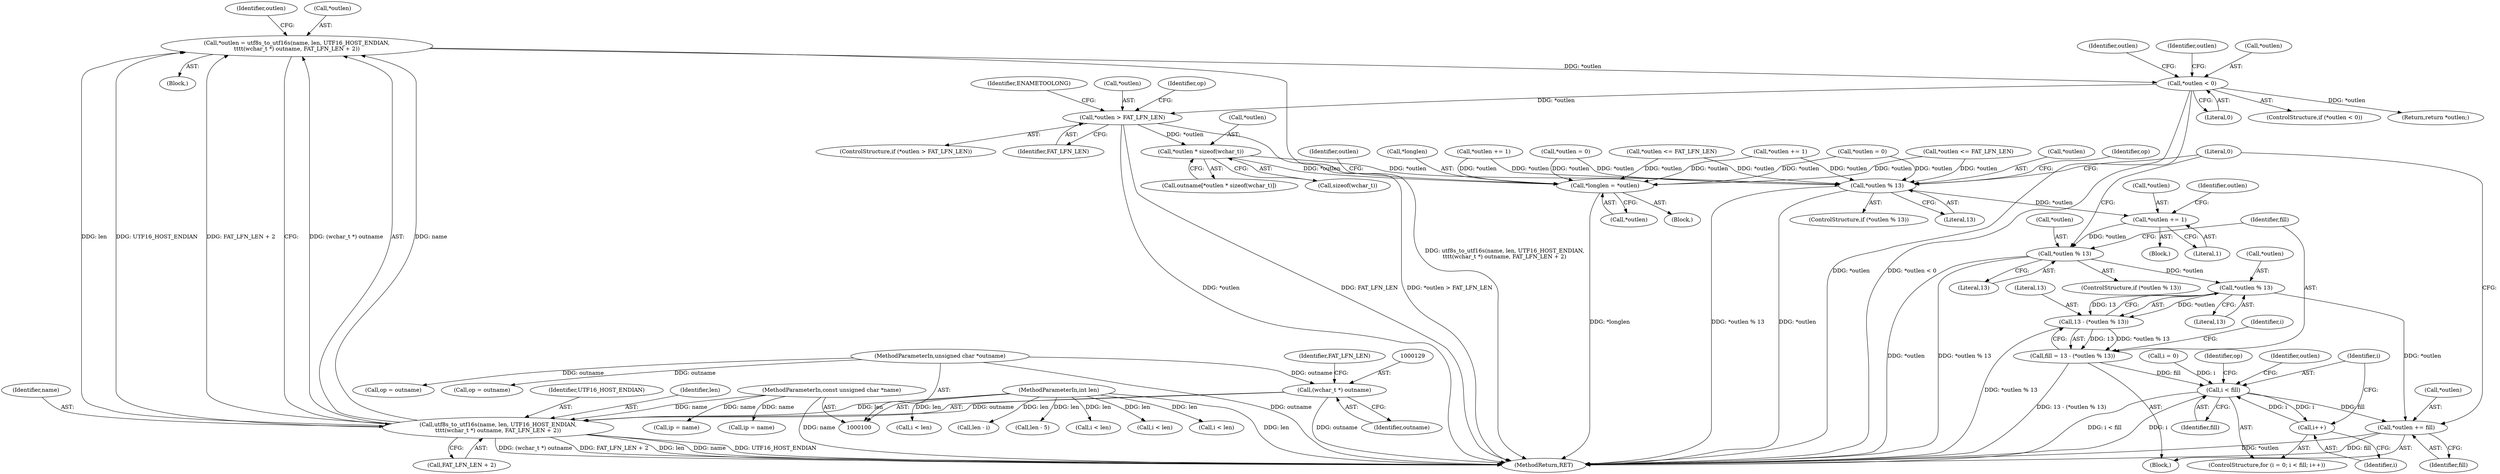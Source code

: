 digraph "0_linux_0720a06a7518c9d0c0125bd5d1f3b6264c55c3dd_0@API" {
"1000156" [label="(Call,*outlen * sizeof(wchar_t))"];
"1000144" [label="(Call,*outlen > FAT_LFN_LEN)"];
"1000135" [label="(Call,*outlen < 0)"];
"1000121" [label="(Call,*outlen = utf8s_to_utf16s(name, len, UTF16_HOST_ENDIAN,\n\t\t\t\t(wchar_t *) outname, FAT_LFN_LEN + 2))"];
"1000124" [label="(Call,utf8s_to_utf16s(name, len, UTF16_HOST_ENDIAN,\n\t\t\t\t(wchar_t *) outname, FAT_LFN_LEN + 2))"];
"1000101" [label="(MethodParameterIn,const unsigned char *name)"];
"1000102" [label="(MethodParameterIn,int len)"];
"1000128" [label="(Call,(wchar_t *) outname)"];
"1000103" [label="(MethodParameterIn,unsigned char *outname)"];
"1000394" [label="(Call,*longlen = *outlen)"];
"1000400" [label="(Call,*outlen % 13)"];
"1000415" [label="(Call,*outlen += 1)"];
"1000420" [label="(Call,*outlen % 13)"];
"1000429" [label="(Call,*outlen % 13)"];
"1000427" [label="(Call,13 - (*outlen % 13))"];
"1000425" [label="(Call,fill = 13 - (*outlen % 13))"];
"1000437" [label="(Call,i < fill)"];
"1000440" [label="(Call,i++)"];
"1000453" [label="(Call,*outlen += fill)"];
"1000400" [label="(Call,*outlen % 13)"];
"1000124" [label="(Call,utf8s_to_utf16s(name, len, UTF16_HOST_ENDIAN,\n\t\t\t\t(wchar_t *) outname, FAT_LFN_LEN + 2))"];
"1000438" [label="(Identifier,i)"];
"1000388" [label="(Call,i < len)"];
"1000137" [label="(Identifier,outlen)"];
"1000420" [label="(Call,*outlen % 13)"];
"1000134" [label="(ControlStructure,if (*outlen < 0))"];
"1000416" [label="(Call,*outlen)"];
"1000458" [label="(Literal,0)"];
"1000399" [label="(ControlStructure,if (*outlen % 13))"];
"1000187" [label="(Call,*outlen <= FAT_LFN_LEN)"];
"1000127" [label="(Identifier,UTF16_HOST_ENDIAN)"];
"1000428" [label="(Literal,13)"];
"1000135" [label="(Call,*outlen < 0)"];
"1000432" [label="(Literal,13)"];
"1000139" [label="(Return,return *outlen;)"];
"1000456" [label="(Identifier,fill)"];
"1000109" [label="(Block,)"];
"1000132" [label="(Identifier,FAT_LFN_LEN)"];
"1000434" [label="(Call,i = 0)"];
"1000355" [label="(Call,*outlen = 0)"];
"1000172" [label="(Call,ip = name)"];
"1000426" [label="(Identifier,fill)"];
"1000179" [label="(Call,*outlen = 0)"];
"1000404" [label="(Block,)"];
"1000131" [label="(Call,FAT_LFN_LEN + 2)"];
"1000423" [label="(Literal,13)"];
"1000152" [label="(Identifier,op)"];
"1000424" [label="(Block,)"];
"1000433" [label="(ControlStructure,for (i = 0; i < fill; i++))"];
"1000429" [label="(Call,*outlen % 13)"];
"1000159" [label="(Call,sizeof(wchar_t))"];
"1000191" [label="(Call,*outlen += 1)"];
"1000120" [label="(Block,)"];
"1000439" [label="(Identifier,fill)"];
"1000418" [label="(Literal,1)"];
"1000138" [label="(Literal,0)"];
"1000157" [label="(Call,*outlen)"];
"1000415" [label="(Call,*outlen += 1)"];
"1000419" [label="(ControlStructure,if (*outlen % 13))"];
"1000144" [label="(Call,*outlen > FAT_LFN_LEN)"];
"1000352" [label="(Call,op = outname)"];
"1000446" [label="(Identifier,op)"];
"1000437" [label="(Call,i < fill)"];
"1000102" [label="(MethodParameterIn,int len)"];
"1000154" [label="(Call,outname[*outlen * sizeof(wchar_t)])"];
"1000334" [label="(Call,i < len)"];
"1000427" [label="(Call,13 - (*outlen % 13))"];
"1000459" [label="(MethodReturn,RET)"];
"1000143" [label="(ControlStructure,if (*outlen > FAT_LFN_LEN))"];
"1000440" [label="(Call,i++)"];
"1000455" [label="(Identifier,outlen)"];
"1000141" [label="(Identifier,outlen)"];
"1000184" [label="(Call,i < len)"];
"1000435" [label="(Identifier,i)"];
"1000314" [label="(Call,len - i)"];
"1000441" [label="(Identifier,i)"];
"1000126" [label="(Identifier,len)"];
"1000363" [label="(Call,*outlen <= FAT_LFN_LEN)"];
"1000176" [label="(Call,op = outname)"];
"1000146" [label="(Identifier,outlen)"];
"1000121" [label="(Call,*outlen = utf8s_to_utf16s(name, len, UTF16_HOST_ENDIAN,\n\t\t\t\t(wchar_t *) outname, FAT_LFN_LEN + 2))"];
"1000101" [label="(MethodParameterIn,const unsigned char *name)"];
"1000122" [label="(Call,*outlen)"];
"1000401" [label="(Call,*outlen)"];
"1000394" [label="(Call,*longlen = *outlen)"];
"1000147" [label="(Identifier,FAT_LFN_LEN)"];
"1000207" [label="(Call,len - 5)"];
"1000156" [label="(Call,*outlen * sizeof(wchar_t))"];
"1000128" [label="(Call,(wchar_t *) outname)"];
"1000348" [label="(Call,ip = name)"];
"1000150" [label="(Identifier,ENAMETOOLONG)"];
"1000454" [label="(Call,*outlen)"];
"1000125" [label="(Identifier,name)"];
"1000453" [label="(Call,*outlen += fill)"];
"1000145" [label="(Call,*outlen)"];
"1000408" [label="(Identifier,op)"];
"1000395" [label="(Call,*longlen)"];
"1000397" [label="(Call,*outlen)"];
"1000130" [label="(Identifier,outname)"];
"1000402" [label="(Identifier,outlen)"];
"1000370" [label="(Call,*outlen += 1)"];
"1000103" [label="(MethodParameterIn,unsigned char *outname)"];
"1000425" [label="(Call,fill = 13 - (*outlen % 13))"];
"1000430" [label="(Call,*outlen)"];
"1000421" [label="(Call,*outlen)"];
"1000360" [label="(Call,i < len)"];
"1000422" [label="(Identifier,outlen)"];
"1000403" [label="(Literal,13)"];
"1000136" [label="(Call,*outlen)"];
"1000156" -> "1000154"  [label="AST: "];
"1000156" -> "1000159"  [label="CFG: "];
"1000157" -> "1000156"  [label="AST: "];
"1000159" -> "1000156"  [label="AST: "];
"1000154" -> "1000156"  [label="CFG: "];
"1000144" -> "1000156"  [label="DDG: *outlen"];
"1000156" -> "1000394"  [label="DDG: *outlen"];
"1000156" -> "1000400"  [label="DDG: *outlen"];
"1000144" -> "1000143"  [label="AST: "];
"1000144" -> "1000147"  [label="CFG: "];
"1000145" -> "1000144"  [label="AST: "];
"1000147" -> "1000144"  [label="AST: "];
"1000150" -> "1000144"  [label="CFG: "];
"1000152" -> "1000144"  [label="CFG: "];
"1000144" -> "1000459"  [label="DDG: *outlen > FAT_LFN_LEN"];
"1000144" -> "1000459"  [label="DDG: *outlen"];
"1000144" -> "1000459"  [label="DDG: FAT_LFN_LEN"];
"1000135" -> "1000144"  [label="DDG: *outlen"];
"1000135" -> "1000134"  [label="AST: "];
"1000135" -> "1000138"  [label="CFG: "];
"1000136" -> "1000135"  [label="AST: "];
"1000138" -> "1000135"  [label="AST: "];
"1000141" -> "1000135"  [label="CFG: "];
"1000146" -> "1000135"  [label="CFG: "];
"1000135" -> "1000459"  [label="DDG: *outlen < 0"];
"1000135" -> "1000459"  [label="DDG: *outlen"];
"1000121" -> "1000135"  [label="DDG: *outlen"];
"1000135" -> "1000139"  [label="DDG: *outlen"];
"1000121" -> "1000120"  [label="AST: "];
"1000121" -> "1000124"  [label="CFG: "];
"1000122" -> "1000121"  [label="AST: "];
"1000124" -> "1000121"  [label="AST: "];
"1000137" -> "1000121"  [label="CFG: "];
"1000121" -> "1000459"  [label="DDG: utf8s_to_utf16s(name, len, UTF16_HOST_ENDIAN,\n\t\t\t\t(wchar_t *) outname, FAT_LFN_LEN + 2)"];
"1000124" -> "1000121"  [label="DDG: name"];
"1000124" -> "1000121"  [label="DDG: FAT_LFN_LEN + 2"];
"1000124" -> "1000121"  [label="DDG: (wchar_t *) outname"];
"1000124" -> "1000121"  [label="DDG: len"];
"1000124" -> "1000121"  [label="DDG: UTF16_HOST_ENDIAN"];
"1000124" -> "1000131"  [label="CFG: "];
"1000125" -> "1000124"  [label="AST: "];
"1000126" -> "1000124"  [label="AST: "];
"1000127" -> "1000124"  [label="AST: "];
"1000128" -> "1000124"  [label="AST: "];
"1000131" -> "1000124"  [label="AST: "];
"1000124" -> "1000459"  [label="DDG: len"];
"1000124" -> "1000459"  [label="DDG: name"];
"1000124" -> "1000459"  [label="DDG: UTF16_HOST_ENDIAN"];
"1000124" -> "1000459"  [label="DDG: (wchar_t *) outname"];
"1000124" -> "1000459"  [label="DDG: FAT_LFN_LEN + 2"];
"1000101" -> "1000124"  [label="DDG: name"];
"1000102" -> "1000124"  [label="DDG: len"];
"1000128" -> "1000124"  [label="DDG: outname"];
"1000101" -> "1000100"  [label="AST: "];
"1000101" -> "1000459"  [label="DDG: name"];
"1000101" -> "1000172"  [label="DDG: name"];
"1000101" -> "1000348"  [label="DDG: name"];
"1000102" -> "1000100"  [label="AST: "];
"1000102" -> "1000459"  [label="DDG: len"];
"1000102" -> "1000184"  [label="DDG: len"];
"1000102" -> "1000207"  [label="DDG: len"];
"1000102" -> "1000314"  [label="DDG: len"];
"1000102" -> "1000334"  [label="DDG: len"];
"1000102" -> "1000360"  [label="DDG: len"];
"1000102" -> "1000388"  [label="DDG: len"];
"1000128" -> "1000130"  [label="CFG: "];
"1000129" -> "1000128"  [label="AST: "];
"1000130" -> "1000128"  [label="AST: "];
"1000132" -> "1000128"  [label="CFG: "];
"1000128" -> "1000459"  [label="DDG: outname"];
"1000103" -> "1000128"  [label="DDG: outname"];
"1000103" -> "1000100"  [label="AST: "];
"1000103" -> "1000459"  [label="DDG: outname"];
"1000103" -> "1000176"  [label="DDG: outname"];
"1000103" -> "1000352"  [label="DDG: outname"];
"1000394" -> "1000109"  [label="AST: "];
"1000394" -> "1000397"  [label="CFG: "];
"1000395" -> "1000394"  [label="AST: "];
"1000397" -> "1000394"  [label="AST: "];
"1000402" -> "1000394"  [label="CFG: "];
"1000394" -> "1000459"  [label="DDG: *longlen"];
"1000187" -> "1000394"  [label="DDG: *outlen"];
"1000355" -> "1000394"  [label="DDG: *outlen"];
"1000179" -> "1000394"  [label="DDG: *outlen"];
"1000191" -> "1000394"  [label="DDG: *outlen"];
"1000370" -> "1000394"  [label="DDG: *outlen"];
"1000363" -> "1000394"  [label="DDG: *outlen"];
"1000400" -> "1000399"  [label="AST: "];
"1000400" -> "1000403"  [label="CFG: "];
"1000401" -> "1000400"  [label="AST: "];
"1000403" -> "1000400"  [label="AST: "];
"1000408" -> "1000400"  [label="CFG: "];
"1000458" -> "1000400"  [label="CFG: "];
"1000400" -> "1000459"  [label="DDG: *outlen"];
"1000400" -> "1000459"  [label="DDG: *outlen % 13"];
"1000187" -> "1000400"  [label="DDG: *outlen"];
"1000355" -> "1000400"  [label="DDG: *outlen"];
"1000179" -> "1000400"  [label="DDG: *outlen"];
"1000191" -> "1000400"  [label="DDG: *outlen"];
"1000370" -> "1000400"  [label="DDG: *outlen"];
"1000363" -> "1000400"  [label="DDG: *outlen"];
"1000400" -> "1000415"  [label="DDG: *outlen"];
"1000415" -> "1000404"  [label="AST: "];
"1000415" -> "1000418"  [label="CFG: "];
"1000416" -> "1000415"  [label="AST: "];
"1000418" -> "1000415"  [label="AST: "];
"1000422" -> "1000415"  [label="CFG: "];
"1000415" -> "1000420"  [label="DDG: *outlen"];
"1000420" -> "1000419"  [label="AST: "];
"1000420" -> "1000423"  [label="CFG: "];
"1000421" -> "1000420"  [label="AST: "];
"1000423" -> "1000420"  [label="AST: "];
"1000426" -> "1000420"  [label="CFG: "];
"1000458" -> "1000420"  [label="CFG: "];
"1000420" -> "1000459"  [label="DDG: *outlen % 13"];
"1000420" -> "1000459"  [label="DDG: *outlen"];
"1000420" -> "1000429"  [label="DDG: *outlen"];
"1000429" -> "1000427"  [label="AST: "];
"1000429" -> "1000432"  [label="CFG: "];
"1000430" -> "1000429"  [label="AST: "];
"1000432" -> "1000429"  [label="AST: "];
"1000427" -> "1000429"  [label="CFG: "];
"1000429" -> "1000427"  [label="DDG: *outlen"];
"1000429" -> "1000427"  [label="DDG: 13"];
"1000429" -> "1000453"  [label="DDG: *outlen"];
"1000427" -> "1000425"  [label="AST: "];
"1000428" -> "1000427"  [label="AST: "];
"1000425" -> "1000427"  [label="CFG: "];
"1000427" -> "1000459"  [label="DDG: *outlen % 13"];
"1000427" -> "1000425"  [label="DDG: 13"];
"1000427" -> "1000425"  [label="DDG: *outlen % 13"];
"1000425" -> "1000424"  [label="AST: "];
"1000426" -> "1000425"  [label="AST: "];
"1000435" -> "1000425"  [label="CFG: "];
"1000425" -> "1000459"  [label="DDG: 13 - (*outlen % 13)"];
"1000425" -> "1000437"  [label="DDG: fill"];
"1000437" -> "1000433"  [label="AST: "];
"1000437" -> "1000439"  [label="CFG: "];
"1000438" -> "1000437"  [label="AST: "];
"1000439" -> "1000437"  [label="AST: "];
"1000446" -> "1000437"  [label="CFG: "];
"1000455" -> "1000437"  [label="CFG: "];
"1000437" -> "1000459"  [label="DDG: i < fill"];
"1000437" -> "1000459"  [label="DDG: i"];
"1000434" -> "1000437"  [label="DDG: i"];
"1000440" -> "1000437"  [label="DDG: i"];
"1000437" -> "1000440"  [label="DDG: i"];
"1000437" -> "1000453"  [label="DDG: fill"];
"1000440" -> "1000433"  [label="AST: "];
"1000440" -> "1000441"  [label="CFG: "];
"1000441" -> "1000440"  [label="AST: "];
"1000438" -> "1000440"  [label="CFG: "];
"1000453" -> "1000424"  [label="AST: "];
"1000453" -> "1000456"  [label="CFG: "];
"1000454" -> "1000453"  [label="AST: "];
"1000456" -> "1000453"  [label="AST: "];
"1000458" -> "1000453"  [label="CFG: "];
"1000453" -> "1000459"  [label="DDG: *outlen"];
"1000453" -> "1000459"  [label="DDG: fill"];
}
